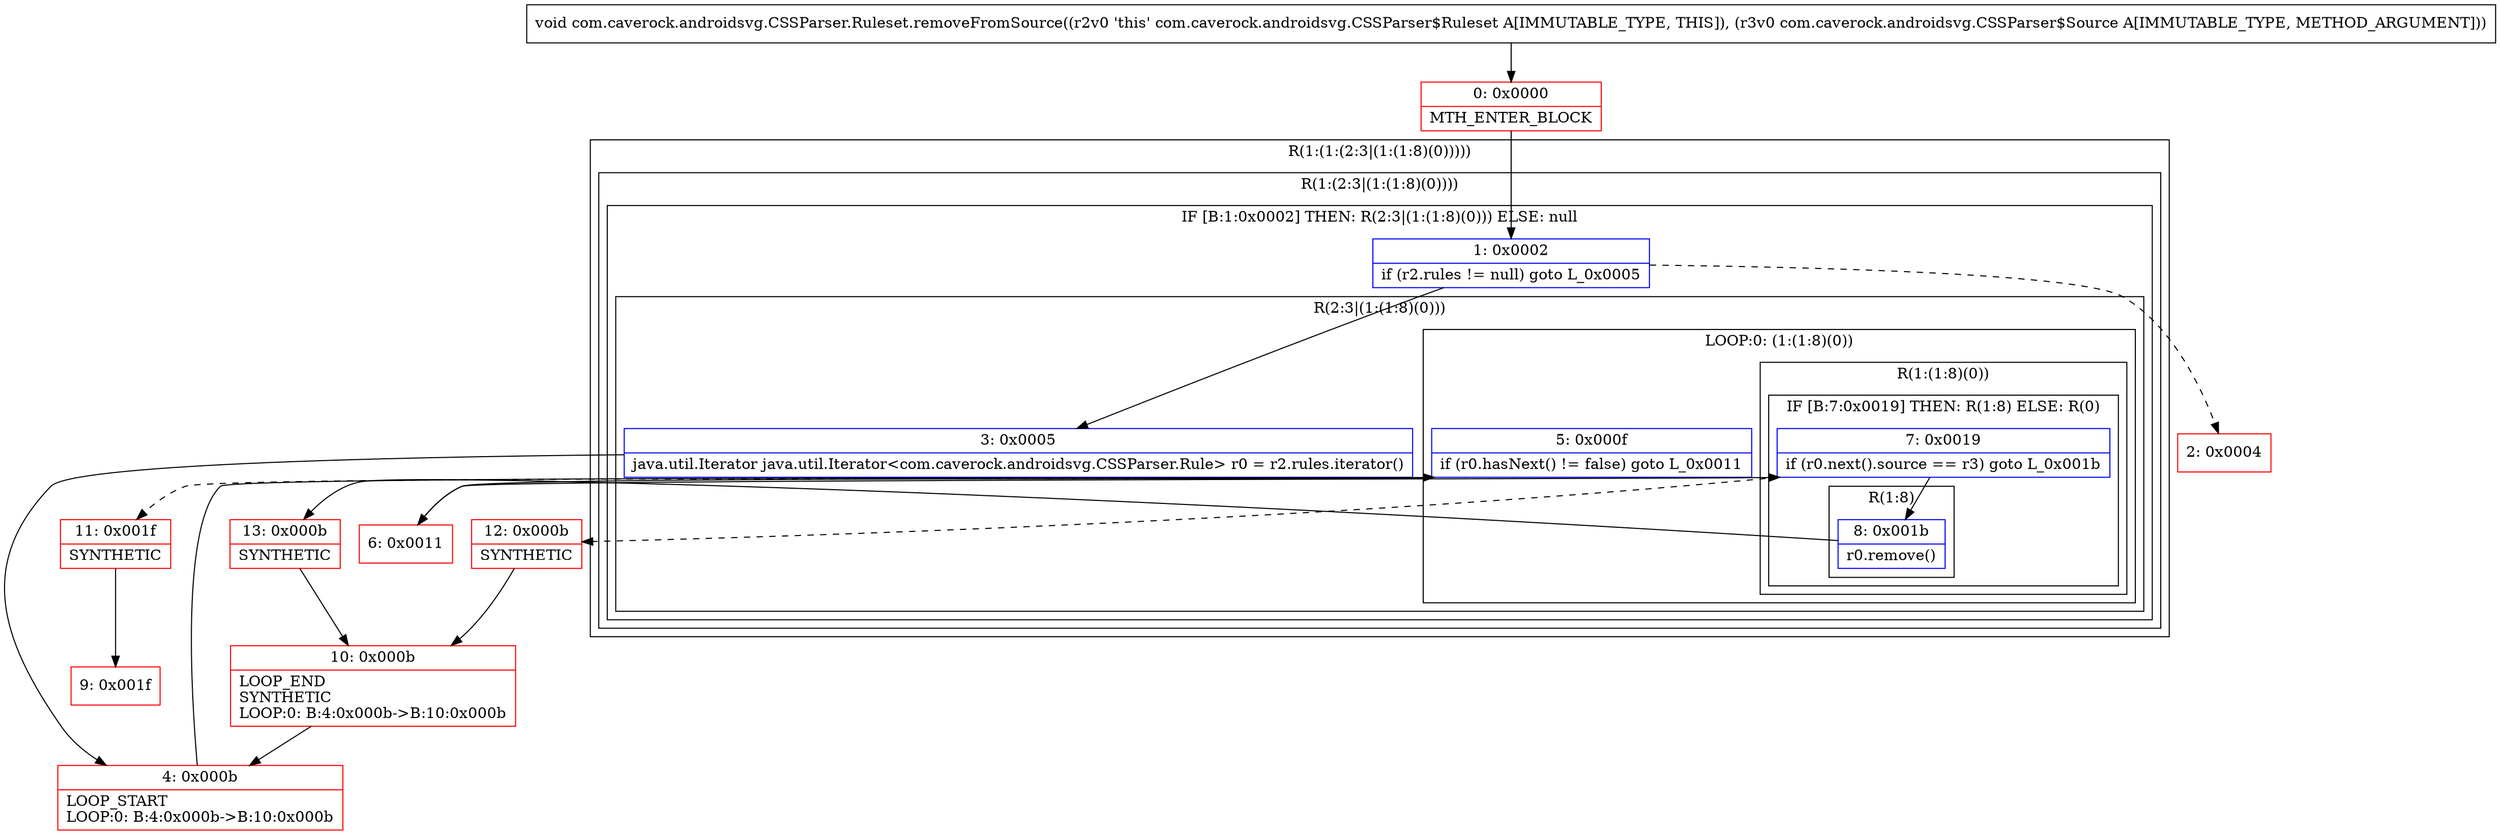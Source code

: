 digraph "CFG forcom.caverock.androidsvg.CSSParser.Ruleset.removeFromSource(Lcom\/caverock\/androidsvg\/CSSParser$Source;)V" {
subgraph cluster_Region_501468093 {
label = "R(1:(1:(2:3|(1:(1:8)(0)))))";
node [shape=record,color=blue];
subgraph cluster_Region_1635933312 {
label = "R(1:(2:3|(1:(1:8)(0))))";
node [shape=record,color=blue];
subgraph cluster_IfRegion_1270254197 {
label = "IF [B:1:0x0002] THEN: R(2:3|(1:(1:8)(0))) ELSE: null";
node [shape=record,color=blue];
Node_1 [shape=record,label="{1\:\ 0x0002|if (r2.rules != null) goto L_0x0005\l}"];
subgraph cluster_Region_223510804 {
label = "R(2:3|(1:(1:8)(0)))";
node [shape=record,color=blue];
Node_3 [shape=record,label="{3\:\ 0x0005|java.util.Iterator java.util.Iterator\<com.caverock.androidsvg.CSSParser.Rule\> r0 = r2.rules.iterator()\l}"];
subgraph cluster_LoopRegion_253236041 {
label = "LOOP:0: (1:(1:8)(0))";
node [shape=record,color=blue];
Node_5 [shape=record,label="{5\:\ 0x000f|if (r0.hasNext() != false) goto L_0x0011\l}"];
subgraph cluster_Region_345148938 {
label = "R(1:(1:8)(0))";
node [shape=record,color=blue];
subgraph cluster_IfRegion_802093306 {
label = "IF [B:7:0x0019] THEN: R(1:8) ELSE: R(0)";
node [shape=record,color=blue];
Node_7 [shape=record,label="{7\:\ 0x0019|if (r0.next().source == r3) goto L_0x001b\l}"];
subgraph cluster_Region_190005376 {
label = "R(1:8)";
node [shape=record,color=blue];
Node_8 [shape=record,label="{8\:\ 0x001b|r0.remove()\l}"];
}
subgraph cluster_Region_388956422 {
label = "R(0)";
node [shape=record,color=blue];
}
}
}
}
}
}
}
}
Node_0 [shape=record,color=red,label="{0\:\ 0x0000|MTH_ENTER_BLOCK\l}"];
Node_2 [shape=record,color=red,label="{2\:\ 0x0004}"];
Node_4 [shape=record,color=red,label="{4\:\ 0x000b|LOOP_START\lLOOP:0: B:4:0x000b\-\>B:10:0x000b\l}"];
Node_6 [shape=record,color=red,label="{6\:\ 0x0011}"];
Node_9 [shape=record,color=red,label="{9\:\ 0x001f}"];
Node_10 [shape=record,color=red,label="{10\:\ 0x000b|LOOP_END\lSYNTHETIC\lLOOP:0: B:4:0x000b\-\>B:10:0x000b\l}"];
Node_11 [shape=record,color=red,label="{11\:\ 0x001f|SYNTHETIC\l}"];
Node_12 [shape=record,color=red,label="{12\:\ 0x000b|SYNTHETIC\l}"];
Node_13 [shape=record,color=red,label="{13\:\ 0x000b|SYNTHETIC\l}"];
MethodNode[shape=record,label="{void com.caverock.androidsvg.CSSParser.Ruleset.removeFromSource((r2v0 'this' com.caverock.androidsvg.CSSParser$Ruleset A[IMMUTABLE_TYPE, THIS]), (r3v0 com.caverock.androidsvg.CSSParser$Source A[IMMUTABLE_TYPE, METHOD_ARGUMENT])) }"];
MethodNode -> Node_0;
Node_1 -> Node_2[style=dashed];
Node_1 -> Node_3;
Node_3 -> Node_4;
Node_5 -> Node_6;
Node_5 -> Node_11[style=dashed];
Node_7 -> Node_8;
Node_7 -> Node_12[style=dashed];
Node_8 -> Node_13;
Node_0 -> Node_1;
Node_4 -> Node_5;
Node_6 -> Node_7;
Node_10 -> Node_4;
Node_11 -> Node_9;
Node_12 -> Node_10;
Node_13 -> Node_10;
}

